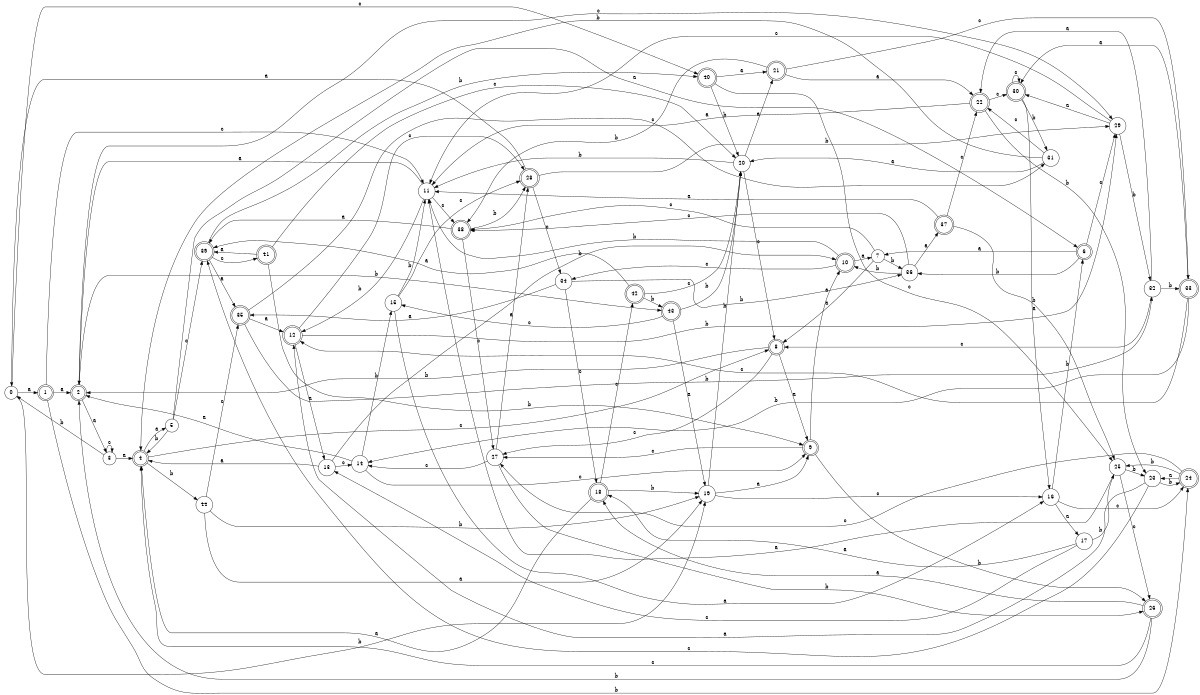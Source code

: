 digraph n36_2 {
__start0 [label="" shape="none"];

rankdir=LR;
size="8,5";

s0 [style="filled", color="black", fillcolor="white" shape="circle", label="0"];
s1 [style="rounded,filled", color="black", fillcolor="white" shape="doublecircle", label="1"];
s2 [style="rounded,filled", color="black", fillcolor="white" shape="doublecircle", label="2"];
s3 [style="filled", color="black", fillcolor="white" shape="circle", label="3"];
s4 [style="rounded,filled", color="black", fillcolor="white" shape="doublecircle", label="4"];
s5 [style="filled", color="black", fillcolor="white" shape="circle", label="5"];
s6 [style="rounded,filled", color="black", fillcolor="white" shape="doublecircle", label="6"];
s7 [style="filled", color="black", fillcolor="white" shape="circle", label="7"];
s8 [style="rounded,filled", color="black", fillcolor="white" shape="doublecircle", label="8"];
s9 [style="rounded,filled", color="black", fillcolor="white" shape="doublecircle", label="9"];
s10 [style="rounded,filled", color="black", fillcolor="white" shape="doublecircle", label="10"];
s11 [style="filled", color="black", fillcolor="white" shape="circle", label="11"];
s12 [style="rounded,filled", color="black", fillcolor="white" shape="doublecircle", label="12"];
s13 [style="filled", color="black", fillcolor="white" shape="circle", label="13"];
s14 [style="filled", color="black", fillcolor="white" shape="circle", label="14"];
s15 [style="filled", color="black", fillcolor="white" shape="circle", label="15"];
s16 [style="filled", color="black", fillcolor="white" shape="circle", label="16"];
s17 [style="filled", color="black", fillcolor="white" shape="circle", label="17"];
s18 [style="rounded,filled", color="black", fillcolor="white" shape="doublecircle", label="18"];
s19 [style="filled", color="black", fillcolor="white" shape="circle", label="19"];
s20 [style="filled", color="black", fillcolor="white" shape="circle", label="20"];
s21 [style="rounded,filled", color="black", fillcolor="white" shape="doublecircle", label="21"];
s22 [style="rounded,filled", color="black", fillcolor="white" shape="doublecircle", label="22"];
s23 [style="filled", color="black", fillcolor="white" shape="circle", label="23"];
s24 [style="rounded,filled", color="black", fillcolor="white" shape="doublecircle", label="24"];
s25 [style="filled", color="black", fillcolor="white" shape="circle", label="25"];
s26 [style="rounded,filled", color="black", fillcolor="white" shape="doublecircle", label="26"];
s27 [style="filled", color="black", fillcolor="white" shape="circle", label="27"];
s28 [style="rounded,filled", color="black", fillcolor="white" shape="doublecircle", label="28"];
s29 [style="filled", color="black", fillcolor="white" shape="circle", label="29"];
s30 [style="rounded,filled", color="black", fillcolor="white" shape="doublecircle", label="30"];
s31 [style="filled", color="black", fillcolor="white" shape="circle", label="31"];
s32 [style="filled", color="black", fillcolor="white" shape="circle", label="32"];
s33 [style="rounded,filled", color="black", fillcolor="white" shape="doublecircle", label="33"];
s34 [style="filled", color="black", fillcolor="white" shape="circle", label="34"];
s35 [style="rounded,filled", color="black", fillcolor="white" shape="doublecircle", label="35"];
s36 [style="filled", color="black", fillcolor="white" shape="circle", label="36"];
s37 [style="rounded,filled", color="black", fillcolor="white" shape="doublecircle", label="37"];
s38 [style="rounded,filled", color="black", fillcolor="white" shape="doublecircle", label="38"];
s39 [style="rounded,filled", color="black", fillcolor="white" shape="doublecircle", label="39"];
s40 [style="rounded,filled", color="black", fillcolor="white" shape="doublecircle", label="40"];
s41 [style="rounded,filled", color="black", fillcolor="white" shape="doublecircle", label="41"];
s42 [style="rounded,filled", color="black", fillcolor="white" shape="doublecircle", label="42"];
s43 [style="rounded,filled", color="black", fillcolor="white" shape="doublecircle", label="43"];
s44 [style="filled", color="black", fillcolor="white" shape="circle", label="44"];
s0 -> s1 [label="a"];
s0 -> s19 [label="b"];
s0 -> s40 [label="c"];
s1 -> s2 [label="a"];
s1 -> s24 [label="b"];
s1 -> s11 [label="c"];
s2 -> s3 [label="a"];
s2 -> s43 [label="b"];
s2 -> s29 [label="c"];
s3 -> s4 [label="a"];
s3 -> s0 [label="b"];
s3 -> s3 [label="c"];
s4 -> s5 [label="a"];
s4 -> s44 [label="b"];
s4 -> s8 [label="c"];
s5 -> s6 [label="a"];
s5 -> s4 [label="b"];
s5 -> s39 [label="c"];
s6 -> s7 [label="a"];
s6 -> s36 [label="b"];
s6 -> s29 [label="c"];
s7 -> s8 [label="a"];
s7 -> s36 [label="b"];
s7 -> s38 [label="c"];
s8 -> s9 [label="a"];
s8 -> s2 [label="b"];
s8 -> s27 [label="c"];
s9 -> s10 [label="a"];
s9 -> s26 [label="b"];
s9 -> s27 [label="c"];
s10 -> s7 [label="a"];
s10 -> s11 [label="b"];
s10 -> s34 [label="c"];
s11 -> s2 [label="a"];
s11 -> s12 [label="b"];
s11 -> s38 [label="c"];
s12 -> s13 [label="a"];
s12 -> s29 [label="b"];
s12 -> s28 [label="c"];
s13 -> s4 [label="a"];
s13 -> s10 [label="b"];
s13 -> s14 [label="c"];
s14 -> s2 [label="a"];
s14 -> s15 [label="b"];
s14 -> s9 [label="c"];
s15 -> s16 [label="a"];
s15 -> s11 [label="b"];
s15 -> s28 [label="c"];
s16 -> s17 [label="a"];
s16 -> s6 [label="b"];
s16 -> s24 [label="c"];
s17 -> s18 [label="a"];
s17 -> s25 [label="b"];
s17 -> s13 [label="c"];
s18 -> s4 [label="a"];
s18 -> s19 [label="b"];
s18 -> s42 [label="c"];
s19 -> s9 [label="a"];
s19 -> s20 [label="b"];
s19 -> s16 [label="c"];
s20 -> s21 [label="a"];
s20 -> s11 [label="b"];
s20 -> s8 [label="c"];
s21 -> s22 [label="a"];
s21 -> s38 [label="b"];
s21 -> s33 [label="c"];
s22 -> s11 [label="a"];
s22 -> s23 [label="b"];
s22 -> s30 [label="c"];
s23 -> s12 [label="a"];
s23 -> s24 [label="b"];
s23 -> s39 [label="c"];
s24 -> s23 [label="a"];
s24 -> s25 [label="b"];
s24 -> s27 [label="c"];
s25 -> s11 [label="a"];
s25 -> s23 [label="b"];
s25 -> s26 [label="c"];
s26 -> s18 [label="a"];
s26 -> s2 [label="b"];
s26 -> s4 [label="c"];
s27 -> s28 [label="a"];
s27 -> s26 [label="b"];
s27 -> s14 [label="c"];
s28 -> s0 [label="a"];
s28 -> s29 [label="b"];
s28 -> s34 [label="c"];
s29 -> s30 [label="a"];
s29 -> s32 [label="b"];
s29 -> s11 [label="c"];
s30 -> s16 [label="a"];
s30 -> s31 [label="b"];
s30 -> s30 [label="c"];
s31 -> s20 [label="a"];
s31 -> s4 [label="b"];
s31 -> s22 [label="c"];
s32 -> s22 [label="a"];
s32 -> s33 [label="b"];
s32 -> s8 [label="c"];
s33 -> s30 [label="a"];
s33 -> s14 [label="b"];
s33 -> s12 [label="c"];
s34 -> s35 [label="a"];
s34 -> s36 [label="b"];
s34 -> s18 [label="c"];
s35 -> s12 [label="a"];
s35 -> s32 [label="b"];
s35 -> s31 [label="c"];
s36 -> s37 [label="a"];
s36 -> s10 [label="b"];
s36 -> s38 [label="c"];
s37 -> s11 [label="a"];
s37 -> s25 [label="b"];
s37 -> s22 [label="c"];
s38 -> s39 [label="a"];
s38 -> s28 [label="b"];
s38 -> s27 [label="c"];
s39 -> s35 [label="a"];
s39 -> s40 [label="b"];
s39 -> s41 [label="c"];
s40 -> s21 [label="a"];
s40 -> s20 [label="b"];
s40 -> s25 [label="c"];
s41 -> s39 [label="a"];
s41 -> s9 [label="b"];
s41 -> s20 [label="c"];
s42 -> s39 [label="a"];
s42 -> s43 [label="b"];
s42 -> s20 [label="c"];
s43 -> s19 [label="a"];
s43 -> s20 [label="b"];
s43 -> s15 [label="c"];
s44 -> s19 [label="a"];
s44 -> s19 [label="b"];
s44 -> s35 [label="c"];

}